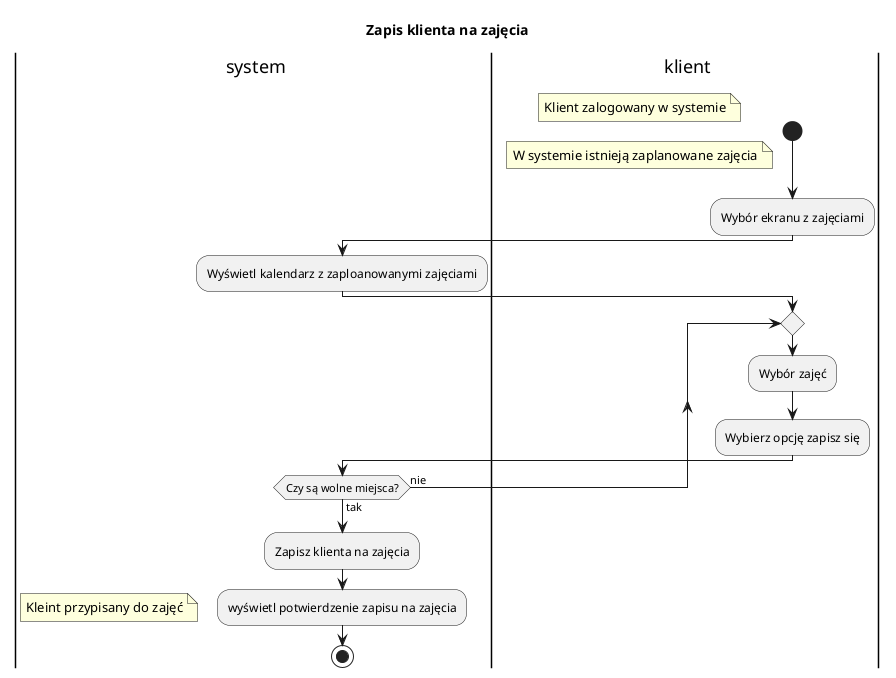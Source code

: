 @startuml
title "Zapis klienta na zajęcia"
|s| system
|k| klient
start
floating note left: Klient zalogowany w systemie
floating note left: W systemie istnieją zaplanowane zajęcia
:Wybór ekranu z zajęciami;
|s|
:Wyświetl kalendarz z zaploanowanymi zajęciami;
|k|
repeat 
:Wybór zajęć;
:Wybierz opcję zapisz się;
|s|
repeat while (Czy są wolne miejsca?) is (nie) not (tak)
:Zapisz klienta na zajęcia;
:wyświetl potwierdzenie zapisu na zajęcia;
floating note left: Kleint przypisany do zajęć
stop
@enduml